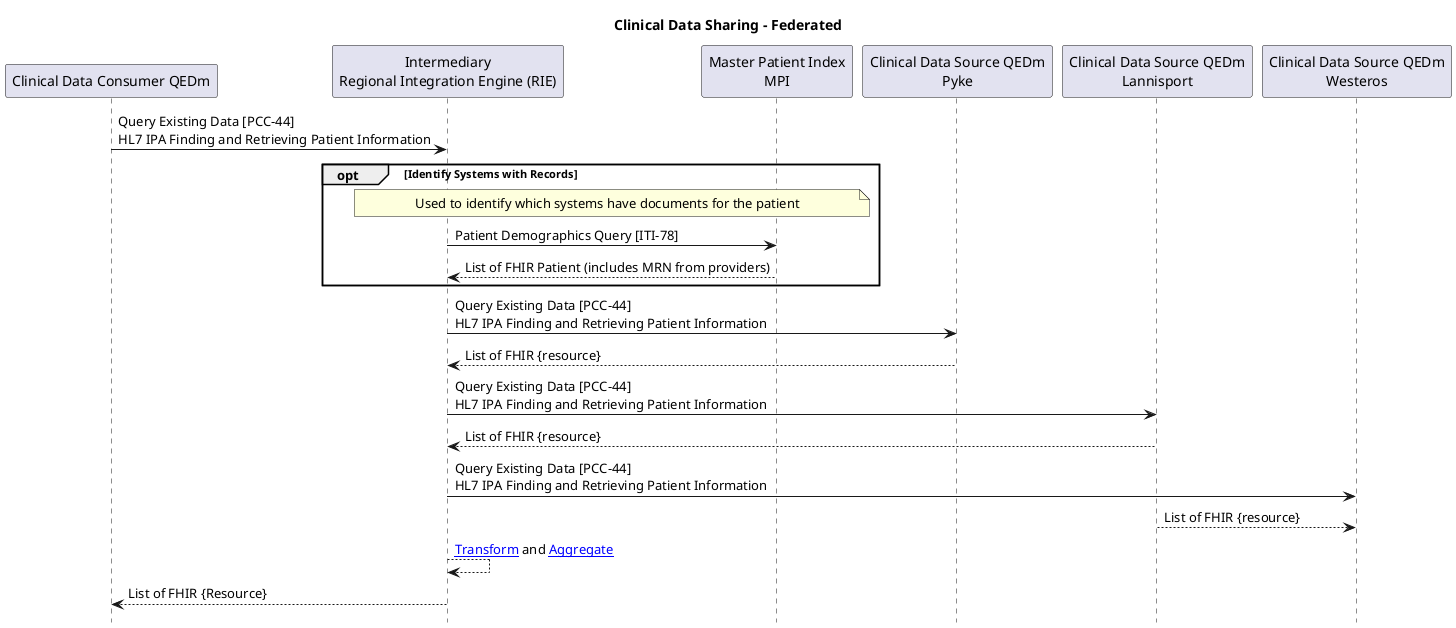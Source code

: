   @startuml

  title "Clinical Data Sharing - Federated"

  hide footbox

  participant "Clinical Data Consumer QEDm" as DocumentConsumer

  participant "Intermediary\nRegional Integration Engine (RIE)" as RIE

  participant "Master Patient Index\nMPI" as MPI

  participant "Clinical Data Source QEDm\nPyke" as XDS1

  participant "Clinical Data Source QEDm\nLannisport" as XDS2

  participant "Clinical Data Source QEDm\nWesteros" as IPA

  DocumentConsumer -> RIE : Query Existing Data [PCC-44]\nHL7 IPA Finding and Retrieving Patient Information

  opt Identify Systems with Records
    note over RIE, MPI: Used to identify which systems have documents for the patient
    RIE -> MPI: Patient Demographics Query [ITI-78]
    MPI --> RIE: List of FHIR Patient (includes MRN from providers)
  end

  RIE -> XDS1 : Query Existing Data [PCC-44]\nHL7 IPA Finding and Retrieving Patient Information

  XDS1 --> RIE: List of FHIR {resource}

  RIE -> XDS2 : Query Existing Data [PCC-44]\nHL7 IPA Finding and Retrieving Patient Information
  XDS2 --> RIE: List of FHIR {resource}

  RIE -> IPA : Query Existing Data [PCC-44]\nHL7 IPA Finding and Retrieving Patient Information
  XDS2 --> IPA: List of FHIR {resource}

  RIE --> RIE: [[https://www.enterpriseintegrationpatterns.com/patterns/messaging/MessageTranslator.html Transform]] and [[https://www.enterpriseintegrationpatterns.com/patterns/messaging/Aggregator.html Aggregate]]

  RIE --> DocumentConsumer: List of FHIR {Resource}

  @enduml
